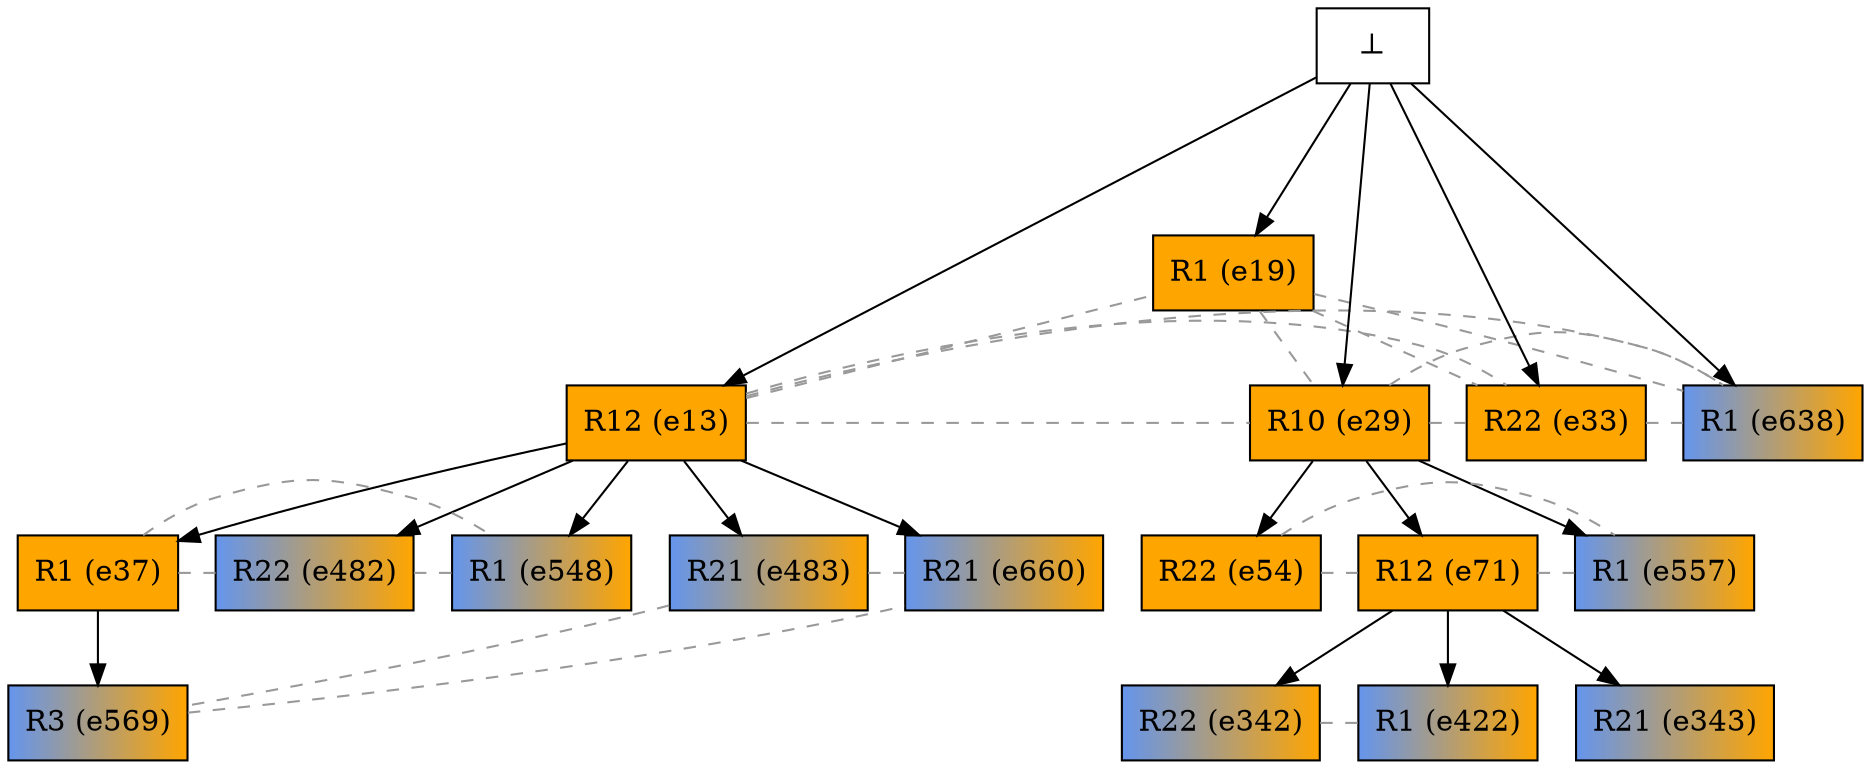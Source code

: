 digraph test {

//conflicts
  e13 -> e19 [arrowhead=none color=gray60 style=dashed constraint=false];
  e13 -> e29 [arrowhead=none color=gray60 style=dashed constraint=false];
  e13 -> e33 [arrowhead=none color=gray60 style=dashed constraint=false];
  e13 -> e638 [arrowhead=none color=gray60 style=dashed constraint=false];
  e19 -> e29 [arrowhead=none color=gray60 style=dashed constraint=false];
  e19 -> e33 [arrowhead=none color=gray60 style=dashed constraint=false];
  e19 -> e638 [arrowhead=none color=gray60 style=dashed constraint=false];
  e29 -> e33 [arrowhead=none color=gray60 style=dashed constraint=false];
  e29 -> e638 [arrowhead=none color=gray60 style=dashed constraint=false];
  e33 -> e638 [arrowhead=none color=gray60 style=dashed constraint=false];
  e37 -> e482 [arrowhead=none color=gray60 style=dashed constraint=false];
  e37 -> e548 [arrowhead=none color=gray60 style=dashed constraint=false];
  e54 -> e71 [arrowhead=none color=gray60 style=dashed constraint=false];
  e54 -> e557 [arrowhead=none color=gray60 style=dashed constraint=false];
  e71 -> e557 [arrowhead=none color=gray60 style=dashed constraint=false];
  e342 -> e422 [arrowhead=none color=gray60 style=dashed constraint=false];
  e482 -> e548 [arrowhead=none color=gray60 style=dashed constraint=false];
  e483 -> e569 [arrowhead=none color=gray60 style=dashed constraint=false];
  e483 -> e660 [arrowhead=none color=gray60 style=dashed constraint=false];
  e569 -> e660 [arrowhead=none color=gray60 style=dashed constraint=false];

  e29 -> e54 [minlen=1];
  e71 -> e342 [minlen=1];
  e29 -> e71 [minlen=1];
  e71 -> e343 [minlen=1];
  e71 -> e422 [minlen=1];
  e13 -> e482 [minlen=1];
  e13 -> e483 [minlen=1];
  e13 -> e548 [minlen=1];
  e29 -> e557 [minlen=1];
  e37 -> e569 [minlen=1];
  e13 -> e37 [minlen=1];
  e13 -> e660 [minlen=1];
  e0 -> e13 [minlen=3];
  e0 -> e19 [minlen=2];
  e0 -> e29 [minlen=3];
  e0 -> e33 [minlen=3];
  e0 -> e638 [minlen=3];

  e13 [color="black" fillcolor="orange:orange" label="R12 (e13)" shape=box style=filled];
  e19 [color="black" fillcolor="orange:orange" label="R1 (e19)" shape=box style=filled];
  e29 [color="black" fillcolor="orange:orange" label="R10 (e29)" shape=box style=filled];
  e33 [color="black" fillcolor="orange:orange" label="R22 (e33)" shape=box style=filled];
  e37 [color="black" fillcolor="orange:orange" label="R1 (e37)" shape=box style=filled];
  e54 [color="black" fillcolor="orange:orange" label="R22 (e54)" shape=box style=filled];
  e71 [color="black" fillcolor="orange:orange" label="R12 (e71)" shape=box style=filled];
  e342 [color="black" fillcolor="cornflowerblue:orange" label="R22 (e342)" shape=box style=filled];
  e343 [color="black" fillcolor="cornflowerblue:orange" label="R21 (e343)" shape=box style=filled];
  e422 [color="black" fillcolor="cornflowerblue:orange" label="R1 (e422)" shape=box style=filled];
  e482 [color="black" fillcolor="cornflowerblue:orange" label="R22 (e482)" shape=box style=filled];
  e483 [color="black" fillcolor="cornflowerblue:orange" label="R21 (e483)" shape=box style=filled];
  e548 [color="black" fillcolor="cornflowerblue:orange" label="R1 (e548)" shape=box style=filled];
  e557 [color="black" fillcolor="cornflowerblue:orange" label="R1 (e557)" shape=box style=filled];
  e569 [color="black" fillcolor="cornflowerblue:orange" label="R3 (e569)" shape=box style=filled];
  e638 [color="black" fillcolor="cornflowerblue:orange" label="R1 (e638)" shape=box style=filled];
  e660 [color="black" fillcolor="cornflowerblue:orange" label="R21 (e660)" shape=box style=filled];
  e0 [fillcolor="white" label="⊥" shape=box style=filled];
}
